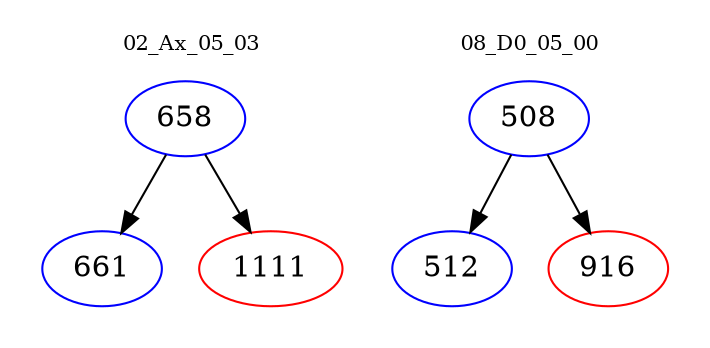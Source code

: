 digraph{
subgraph cluster_0 {
color = white
label = "02_Ax_05_03";
fontsize=10;
T0_658 [label="658", color="blue"]
T0_658 -> T0_661 [color="black"]
T0_661 [label="661", color="blue"]
T0_658 -> T0_1111 [color="black"]
T0_1111 [label="1111", color="red"]
}
subgraph cluster_1 {
color = white
label = "08_D0_05_00";
fontsize=10;
T1_508 [label="508", color="blue"]
T1_508 -> T1_512 [color="black"]
T1_512 [label="512", color="blue"]
T1_508 -> T1_916 [color="black"]
T1_916 [label="916", color="red"]
}
}
